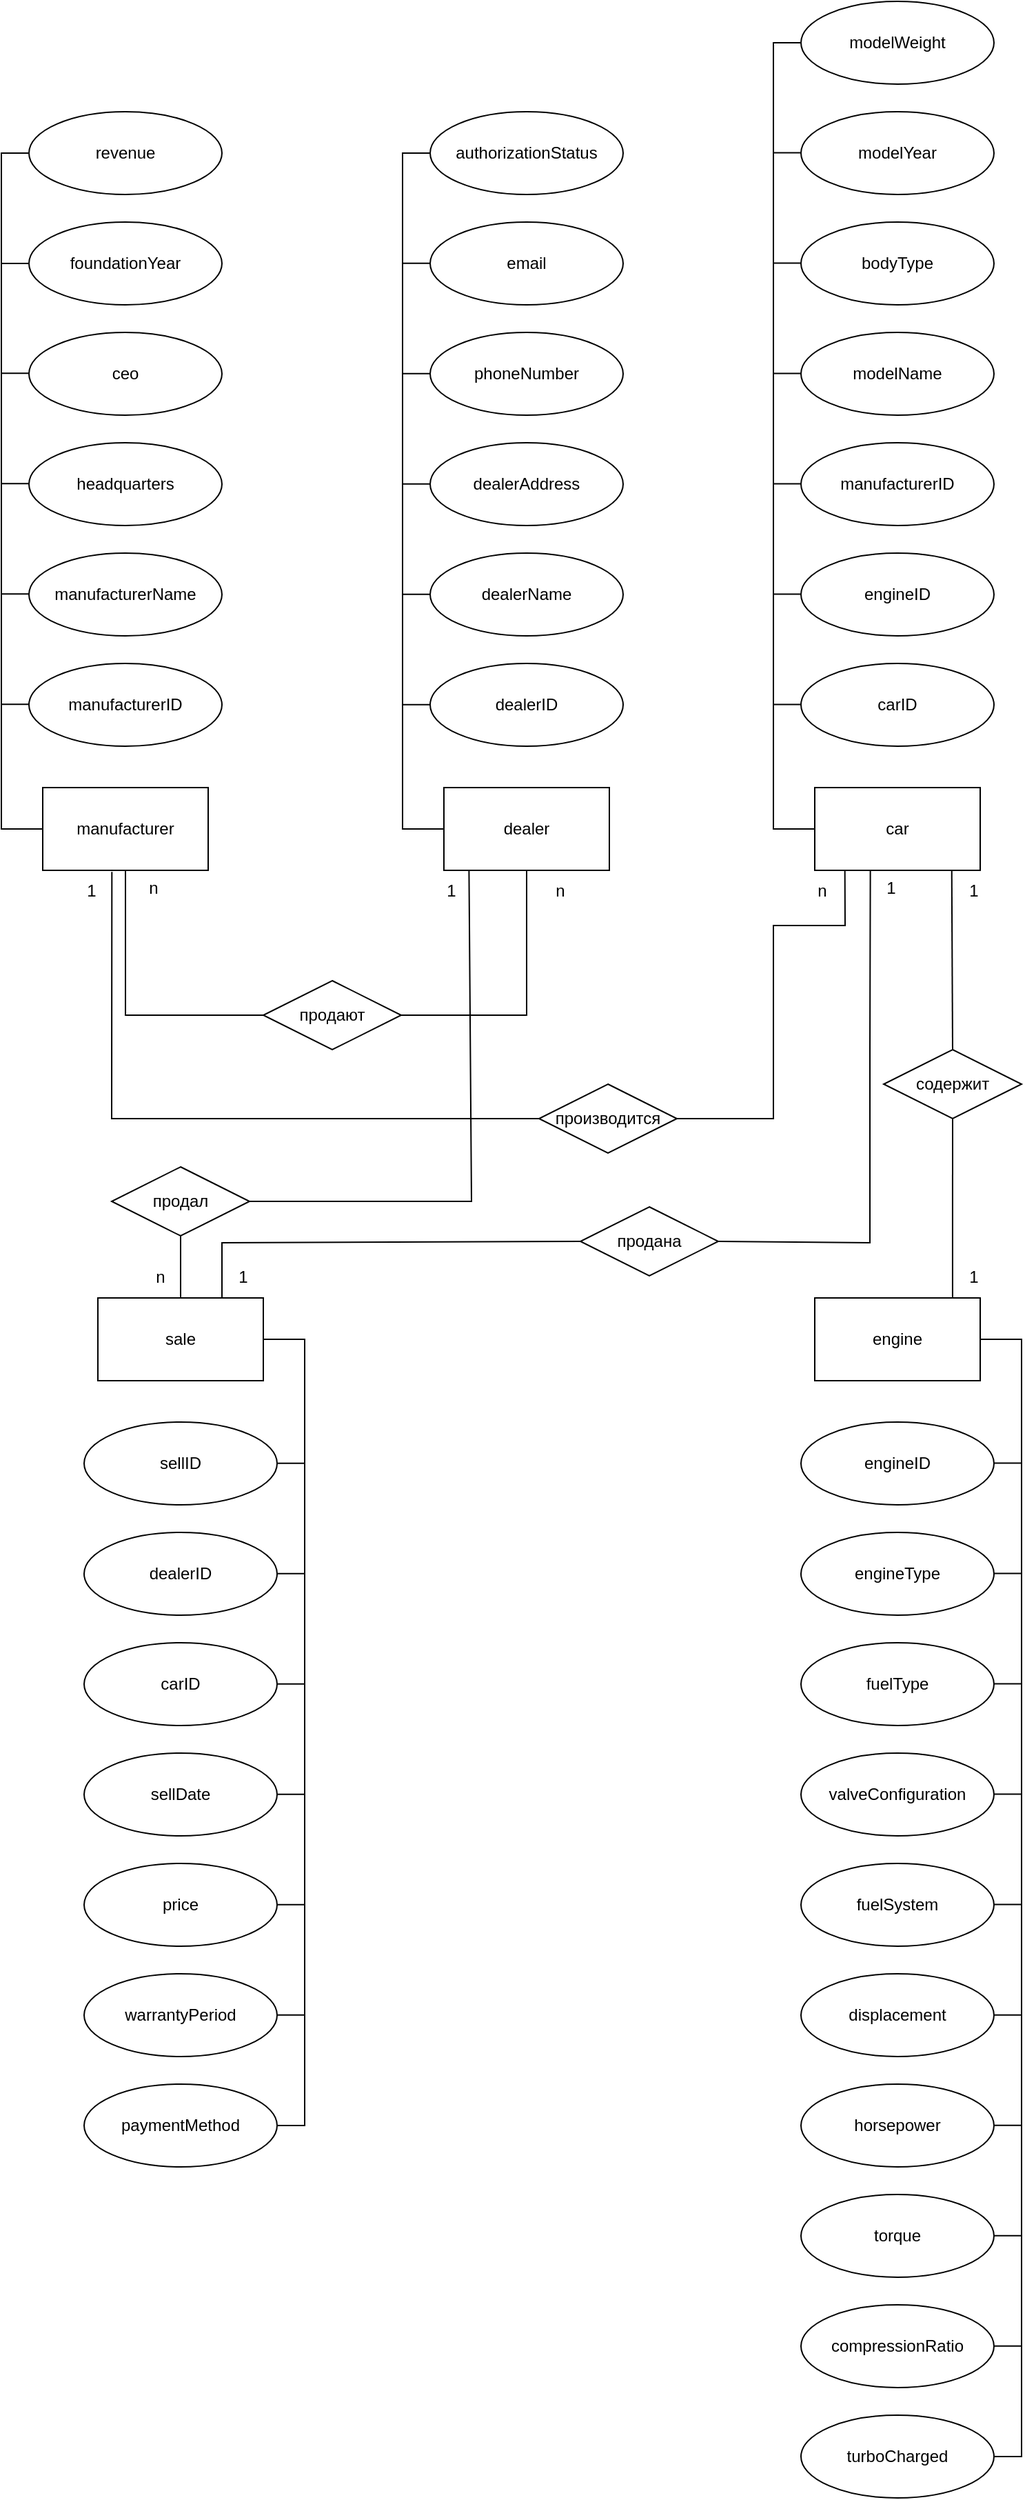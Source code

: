 <mxfile version="24.6.1" type="device">
  <diagram name="Page-1" id="-ddxSLfJFydqcR4QqtNK">
    <mxGraphModel dx="125" dy="66" grid="1" gridSize="10" guides="1" tooltips="1" connect="1" arrows="1" fold="1" page="1" pageScale="1" pageWidth="2339" pageHeight="3300" math="0" shadow="0">
      <root>
        <mxCell id="0" />
        <mxCell id="1" parent="0" />
        <mxCell id="xf1ckzkSj3EG8AAd2YMT-1" value="manufacturer" style="rounded=0;whiteSpace=wrap;html=1;" vertex="1" parent="1">
          <mxGeometry x="670" y="900" width="120" height="60" as="geometry" />
        </mxCell>
        <mxCell id="xf1ckzkSj3EG8AAd2YMT-2" value="dealer" style="rounded=0;whiteSpace=wrap;html=1;" vertex="1" parent="1">
          <mxGeometry x="961" y="900" width="120" height="60" as="geometry" />
        </mxCell>
        <mxCell id="xf1ckzkSj3EG8AAd2YMT-3" value="car" style="rounded=0;whiteSpace=wrap;html=1;" vertex="1" parent="1">
          <mxGeometry x="1230" y="900" width="120" height="60" as="geometry" />
        </mxCell>
        <mxCell id="xf1ckzkSj3EG8AAd2YMT-4" value="engine" style="rounded=0;whiteSpace=wrap;html=1;" vertex="1" parent="1">
          <mxGeometry x="1230" y="1270" width="120" height="60" as="geometry" />
        </mxCell>
        <mxCell id="xf1ckzkSj3EG8AAd2YMT-5" value="sale" style="rounded=0;whiteSpace=wrap;html=1;" vertex="1" parent="1">
          <mxGeometry x="710" y="1270" width="120" height="60" as="geometry" />
        </mxCell>
        <mxCell id="xf1ckzkSj3EG8AAd2YMT-7" value="manufacturerID" style="ellipse;whiteSpace=wrap;html=1;" vertex="1" parent="1">
          <mxGeometry x="660" y="810" width="140" height="60" as="geometry" />
        </mxCell>
        <mxCell id="xf1ckzkSj3EG8AAd2YMT-8" value="manufacturerName" style="ellipse;whiteSpace=wrap;html=1;" vertex="1" parent="1">
          <mxGeometry x="660" y="730" width="140" height="60" as="geometry" />
        </mxCell>
        <mxCell id="xf1ckzkSj3EG8AAd2YMT-9" value="headquarters" style="ellipse;whiteSpace=wrap;html=1;" vertex="1" parent="1">
          <mxGeometry x="660" y="650" width="140" height="60" as="geometry" />
        </mxCell>
        <mxCell id="xf1ckzkSj3EG8AAd2YMT-10" value="ceo" style="ellipse;whiteSpace=wrap;html=1;" vertex="1" parent="1">
          <mxGeometry x="660" y="570" width="140" height="60" as="geometry" />
        </mxCell>
        <mxCell id="xf1ckzkSj3EG8AAd2YMT-11" value="foundationYear" style="ellipse;whiteSpace=wrap;html=1;" vertex="1" parent="1">
          <mxGeometry x="660" y="490" width="140" height="60" as="geometry" />
        </mxCell>
        <mxCell id="xf1ckzkSj3EG8AAd2YMT-12" value="revenue" style="ellipse;whiteSpace=wrap;html=1;" vertex="1" parent="1">
          <mxGeometry x="660" y="410" width="140" height="60" as="geometry" />
        </mxCell>
        <mxCell id="xf1ckzkSj3EG8AAd2YMT-13" value="dealerID" style="ellipse;whiteSpace=wrap;html=1;" vertex="1" parent="1">
          <mxGeometry x="951" y="810" width="140" height="60" as="geometry" />
        </mxCell>
        <mxCell id="xf1ckzkSj3EG8AAd2YMT-14" value="dealerName" style="ellipse;whiteSpace=wrap;html=1;" vertex="1" parent="1">
          <mxGeometry x="951" y="730" width="140" height="60" as="geometry" />
        </mxCell>
        <mxCell id="xf1ckzkSj3EG8AAd2YMT-15" value="dealerAddress" style="ellipse;whiteSpace=wrap;html=1;" vertex="1" parent="1">
          <mxGeometry x="951" y="650" width="140" height="60" as="geometry" />
        </mxCell>
        <mxCell id="xf1ckzkSj3EG8AAd2YMT-16" value="phoneNumber" style="ellipse;whiteSpace=wrap;html=1;" vertex="1" parent="1">
          <mxGeometry x="951" y="570" width="140" height="60" as="geometry" />
        </mxCell>
        <mxCell id="xf1ckzkSj3EG8AAd2YMT-17" value="email" style="ellipse;whiteSpace=wrap;html=1;" vertex="1" parent="1">
          <mxGeometry x="951" y="490" width="140" height="60" as="geometry" />
        </mxCell>
        <mxCell id="xf1ckzkSj3EG8AAd2YMT-18" value="authorizationStatus" style="ellipse;whiteSpace=wrap;html=1;" vertex="1" parent="1">
          <mxGeometry x="951" y="410" width="140" height="60" as="geometry" />
        </mxCell>
        <mxCell id="xf1ckzkSj3EG8AAd2YMT-19" value="carID" style="ellipse;whiteSpace=wrap;html=1;" vertex="1" parent="1">
          <mxGeometry x="1220" y="810" width="140" height="60" as="geometry" />
        </mxCell>
        <mxCell id="xf1ckzkSj3EG8AAd2YMT-20" value="engineID" style="ellipse;whiteSpace=wrap;html=1;" vertex="1" parent="1">
          <mxGeometry x="1220" y="730" width="140" height="60" as="geometry" />
        </mxCell>
        <mxCell id="xf1ckzkSj3EG8AAd2YMT-21" value="manufacturerID" style="ellipse;whiteSpace=wrap;html=1;" vertex="1" parent="1">
          <mxGeometry x="1220" y="650" width="140" height="60" as="geometry" />
        </mxCell>
        <mxCell id="xf1ckzkSj3EG8AAd2YMT-22" value="modelName" style="ellipse;whiteSpace=wrap;html=1;" vertex="1" parent="1">
          <mxGeometry x="1220" y="570" width="140" height="60" as="geometry" />
        </mxCell>
        <mxCell id="xf1ckzkSj3EG8AAd2YMT-23" value="bodyType" style="ellipse;whiteSpace=wrap;html=1;" vertex="1" parent="1">
          <mxGeometry x="1220" y="490" width="140" height="60" as="geometry" />
        </mxCell>
        <mxCell id="xf1ckzkSj3EG8AAd2YMT-24" value="modelYear" style="ellipse;whiteSpace=wrap;html=1;" vertex="1" parent="1">
          <mxGeometry x="1220" y="410" width="140" height="60" as="geometry" />
        </mxCell>
        <mxCell id="xf1ckzkSj3EG8AAd2YMT-25" value="modelWeight" style="ellipse;whiteSpace=wrap;html=1;" vertex="1" parent="1">
          <mxGeometry x="1220" y="330" width="140" height="60" as="geometry" />
        </mxCell>
        <mxCell id="xf1ckzkSj3EG8AAd2YMT-26" value="engineID" style="ellipse;whiteSpace=wrap;html=1;" vertex="1" parent="1">
          <mxGeometry x="1220" y="1360" width="140" height="60" as="geometry" />
        </mxCell>
        <mxCell id="xf1ckzkSj3EG8AAd2YMT-27" value="engineType&lt;span style=&quot;color: rgba(0, 0, 0, 0); font-family: monospace; font-size: 0px; text-align: start; text-wrap: nowrap;&quot;&gt;%3CmxGraphModel%3E%3Croot%3E%3CmxCell%20id%3D%220%22%2F%3E%3CmxCell%20id%3D%221%22%20parent%3D%220%22%2F%3E%3CmxCell%20id%3D%222%22%20value%3D%22engineID%22%20style%3D%22ellipse%3BwhiteSpace%3Dwrap%3Bhtml%3D1%3B%22%20vertex%3D%221%22%20parent%3D%221%22%3E%3CmxGeometry%20x%3D%22420%22%20y%3D%22490%22%20width%3D%22140%22%20height%3D%2260%22%20as%3D%22geometry%22%2F%3E%3C%2FmxCell%3E%3C%2Froot%3E%3C%2FmxGraphModel%3E&lt;/span&gt;&lt;span style=&quot;color: rgba(0, 0, 0, 0); font-family: monospace; font-size: 0px; text-align: start; text-wrap: nowrap;&quot;&gt;%3CmxGraphModel%3E%3Croot%3E%3CmxCell%20id%3D%220%22%2F%3E%3CmxCell%20id%3D%221%22%20parent%3D%220%22%2F%3E%3CmxCell%20id%3D%222%22%20value%3D%22engineID%22%20style%3D%22ellipse%3BwhiteSpace%3Dwrap%3Bhtml%3D1%3B%22%20vertex%3D%221%22%20parent%3D%221%22%3E%3CmxGeometry%20x%3D%22420%22%20y%3D%22490%22%20width%3D%22140%22%20height%3D%2260%22%20as%3D%22geometry%22%2F%3E%3C%2FmxCell%3E%3C%2Froot%3E%3C%2FmxGraphModel%3E&lt;/span&gt;" style="ellipse;whiteSpace=wrap;html=1;" vertex="1" parent="1">
          <mxGeometry x="1220" y="1440" width="140" height="60" as="geometry" />
        </mxCell>
        <mxCell id="xf1ckzkSj3EG8AAd2YMT-28" value="fuelType" style="ellipse;whiteSpace=wrap;html=1;" vertex="1" parent="1">
          <mxGeometry x="1220" y="1520" width="140" height="60" as="geometry" />
        </mxCell>
        <mxCell id="xf1ckzkSj3EG8AAd2YMT-29" value="valveConfiguration" style="ellipse;whiteSpace=wrap;html=1;" vertex="1" parent="1">
          <mxGeometry x="1220" y="1600" width="140" height="60" as="geometry" />
        </mxCell>
        <mxCell id="xf1ckzkSj3EG8AAd2YMT-30" value="fuelSystem" style="ellipse;whiteSpace=wrap;html=1;" vertex="1" parent="1">
          <mxGeometry x="1220" y="1680" width="140" height="60" as="geometry" />
        </mxCell>
        <mxCell id="xf1ckzkSj3EG8AAd2YMT-31" value="displacement" style="ellipse;whiteSpace=wrap;html=1;" vertex="1" parent="1">
          <mxGeometry x="1220" y="1760" width="140" height="60" as="geometry" />
        </mxCell>
        <mxCell id="xf1ckzkSj3EG8AAd2YMT-32" value="horsepower" style="ellipse;whiteSpace=wrap;html=1;" vertex="1" parent="1">
          <mxGeometry x="1220" y="1840" width="140" height="60" as="geometry" />
        </mxCell>
        <mxCell id="xf1ckzkSj3EG8AAd2YMT-33" value="torque" style="ellipse;whiteSpace=wrap;html=1;" vertex="1" parent="1">
          <mxGeometry x="1220" y="1920" width="140" height="60" as="geometry" />
        </mxCell>
        <mxCell id="xf1ckzkSj3EG8AAd2YMT-34" value="compressionRatio" style="ellipse;whiteSpace=wrap;html=1;" vertex="1" parent="1">
          <mxGeometry x="1220" y="2000" width="140" height="60" as="geometry" />
        </mxCell>
        <mxCell id="xf1ckzkSj3EG8AAd2YMT-35" value="turboCharged" style="ellipse;whiteSpace=wrap;html=1;" vertex="1" parent="1">
          <mxGeometry x="1220" y="2080" width="140" height="60" as="geometry" />
        </mxCell>
        <mxCell id="xf1ckzkSj3EG8AAd2YMT-36" value="sellID" style="ellipse;whiteSpace=wrap;html=1;" vertex="1" parent="1">
          <mxGeometry x="700" y="1360" width="140" height="60" as="geometry" />
        </mxCell>
        <mxCell id="xf1ckzkSj3EG8AAd2YMT-37" value="dealerID" style="ellipse;whiteSpace=wrap;html=1;" vertex="1" parent="1">
          <mxGeometry x="700" y="1440" width="140" height="60" as="geometry" />
        </mxCell>
        <mxCell id="xf1ckzkSj3EG8AAd2YMT-38" value="carID" style="ellipse;whiteSpace=wrap;html=1;" vertex="1" parent="1">
          <mxGeometry x="700" y="1520" width="140" height="60" as="geometry" />
        </mxCell>
        <mxCell id="xf1ckzkSj3EG8AAd2YMT-39" value="sellDate" style="ellipse;whiteSpace=wrap;html=1;" vertex="1" parent="1">
          <mxGeometry x="700" y="1600" width="140" height="60" as="geometry" />
        </mxCell>
        <mxCell id="xf1ckzkSj3EG8AAd2YMT-40" value="price" style="ellipse;whiteSpace=wrap;html=1;" vertex="1" parent="1">
          <mxGeometry x="700" y="1680" width="140" height="60" as="geometry" />
        </mxCell>
        <mxCell id="xf1ckzkSj3EG8AAd2YMT-41" value="warrantyPeriod" style="ellipse;whiteSpace=wrap;html=1;" vertex="1" parent="1">
          <mxGeometry x="700" y="1760" width="140" height="60" as="geometry" />
        </mxCell>
        <mxCell id="xf1ckzkSj3EG8AAd2YMT-42" value="paymentMethod" style="ellipse;whiteSpace=wrap;html=1;" vertex="1" parent="1">
          <mxGeometry x="700" y="1840" width="140" height="60" as="geometry" />
        </mxCell>
        <mxCell id="xf1ckzkSj3EG8AAd2YMT-52" value="" style="endArrow=none;html=1;rounded=0;entryX=0;entryY=0.5;entryDx=0;entryDy=0;exitX=0;exitY=0.5;exitDx=0;exitDy=0;" edge="1" parent="1" source="xf1ckzkSj3EG8AAd2YMT-1" target="xf1ckzkSj3EG8AAd2YMT-12">
          <mxGeometry width="50" height="50" relative="1" as="geometry">
            <mxPoint x="640" y="930" as="sourcePoint" />
            <mxPoint x="640" y="520" as="targetPoint" />
            <Array as="points">
              <mxPoint x="640" y="930" />
              <mxPoint x="640" y="440" />
            </Array>
          </mxGeometry>
        </mxCell>
        <mxCell id="xf1ckzkSj3EG8AAd2YMT-53" value="" style="endArrow=none;html=1;rounded=0;entryX=0;entryY=0.5;entryDx=0;entryDy=0;" edge="1" parent="1" target="xf1ckzkSj3EG8AAd2YMT-11">
          <mxGeometry width="50" height="50" relative="1" as="geometry">
            <mxPoint x="640" y="520" as="sourcePoint" />
            <mxPoint x="570" y="520" as="targetPoint" />
          </mxGeometry>
        </mxCell>
        <mxCell id="xf1ckzkSj3EG8AAd2YMT-54" value="" style="endArrow=none;html=1;rounded=0;entryX=0;entryY=0.5;entryDx=0;entryDy=0;" edge="1" parent="1">
          <mxGeometry width="50" height="50" relative="1" as="geometry">
            <mxPoint x="640" y="599.64" as="sourcePoint" />
            <mxPoint x="660" y="599.64" as="targetPoint" />
          </mxGeometry>
        </mxCell>
        <mxCell id="xf1ckzkSj3EG8AAd2YMT-55" value="" style="endArrow=none;html=1;rounded=0;entryX=0;entryY=0.5;entryDx=0;entryDy=0;" edge="1" parent="1">
          <mxGeometry width="50" height="50" relative="1" as="geometry">
            <mxPoint x="640" y="679.64" as="sourcePoint" />
            <mxPoint x="660" y="679.64" as="targetPoint" />
          </mxGeometry>
        </mxCell>
        <mxCell id="xf1ckzkSj3EG8AAd2YMT-56" value="" style="endArrow=none;html=1;rounded=0;entryX=0;entryY=0.5;entryDx=0;entryDy=0;" edge="1" parent="1">
          <mxGeometry width="50" height="50" relative="1" as="geometry">
            <mxPoint x="640" y="759.64" as="sourcePoint" />
            <mxPoint x="660" y="759.64" as="targetPoint" />
          </mxGeometry>
        </mxCell>
        <mxCell id="xf1ckzkSj3EG8AAd2YMT-57" value="" style="endArrow=none;html=1;rounded=0;entryX=0;entryY=0.5;entryDx=0;entryDy=0;" edge="1" parent="1">
          <mxGeometry width="50" height="50" relative="1" as="geometry">
            <mxPoint x="640" y="839.64" as="sourcePoint" />
            <mxPoint x="660" y="839.64" as="targetPoint" />
          </mxGeometry>
        </mxCell>
        <mxCell id="xf1ckzkSj3EG8AAd2YMT-58" value="" style="endArrow=none;html=1;rounded=0;entryX=0;entryY=0.5;entryDx=0;entryDy=0;exitX=0;exitY=0.5;exitDx=0;exitDy=0;" edge="1" parent="1">
          <mxGeometry width="50" height="50" relative="1" as="geometry">
            <mxPoint x="961" y="930" as="sourcePoint" />
            <mxPoint x="951" y="440" as="targetPoint" />
            <Array as="points">
              <mxPoint x="931" y="930" />
              <mxPoint x="931" y="440" />
            </Array>
          </mxGeometry>
        </mxCell>
        <mxCell id="xf1ckzkSj3EG8AAd2YMT-64" value="" style="endArrow=none;html=1;rounded=0;entryX=0;entryY=0.5;entryDx=0;entryDy=0;" edge="1" parent="1">
          <mxGeometry width="50" height="50" relative="1" as="geometry">
            <mxPoint x="931" y="519.83" as="sourcePoint" />
            <mxPoint x="951" y="519.83" as="targetPoint" />
          </mxGeometry>
        </mxCell>
        <mxCell id="xf1ckzkSj3EG8AAd2YMT-65" value="" style="endArrow=none;html=1;rounded=0;entryX=0;entryY=0.5;entryDx=0;entryDy=0;" edge="1" parent="1">
          <mxGeometry width="50" height="50" relative="1" as="geometry">
            <mxPoint x="931" y="599.83" as="sourcePoint" />
            <mxPoint x="951" y="599.83" as="targetPoint" />
          </mxGeometry>
        </mxCell>
        <mxCell id="xf1ckzkSj3EG8AAd2YMT-66" value="" style="endArrow=none;html=1;rounded=0;entryX=0;entryY=0.5;entryDx=0;entryDy=0;" edge="1" parent="1">
          <mxGeometry width="50" height="50" relative="1" as="geometry">
            <mxPoint x="931" y="679.83" as="sourcePoint" />
            <mxPoint x="951" y="679.83" as="targetPoint" />
          </mxGeometry>
        </mxCell>
        <mxCell id="xf1ckzkSj3EG8AAd2YMT-67" value="" style="endArrow=none;html=1;rounded=0;entryX=0;entryY=0.5;entryDx=0;entryDy=0;" edge="1" parent="1">
          <mxGeometry width="50" height="50" relative="1" as="geometry">
            <mxPoint x="931" y="759.83" as="sourcePoint" />
            <mxPoint x="951" y="759.83" as="targetPoint" />
          </mxGeometry>
        </mxCell>
        <mxCell id="xf1ckzkSj3EG8AAd2YMT-68" value="" style="endArrow=none;html=1;rounded=0;entryX=0;entryY=0.5;entryDx=0;entryDy=0;" edge="1" parent="1">
          <mxGeometry width="50" height="50" relative="1" as="geometry">
            <mxPoint x="931" y="839.83" as="sourcePoint" />
            <mxPoint x="951" y="839.83" as="targetPoint" />
          </mxGeometry>
        </mxCell>
        <mxCell id="xf1ckzkSj3EG8AAd2YMT-69" value="" style="endArrow=none;html=1;rounded=0;entryX=0;entryY=0.5;entryDx=0;entryDy=0;exitX=0;exitY=0.5;exitDx=0;exitDy=0;" edge="1" parent="1" target="xf1ckzkSj3EG8AAd2YMT-25">
          <mxGeometry width="50" height="50" relative="1" as="geometry">
            <mxPoint x="1230" y="930" as="sourcePoint" />
            <mxPoint x="1220" y="440" as="targetPoint" />
            <Array as="points">
              <mxPoint x="1200" y="930" />
              <mxPoint x="1200" y="360" />
            </Array>
          </mxGeometry>
        </mxCell>
        <mxCell id="xf1ckzkSj3EG8AAd2YMT-70" value="" style="endArrow=none;html=1;rounded=0;entryX=0;entryY=0.5;entryDx=0;entryDy=0;" edge="1" parent="1">
          <mxGeometry width="50" height="50" relative="1" as="geometry">
            <mxPoint x="1200" y="519.8" as="sourcePoint" />
            <mxPoint x="1220" y="519.8" as="targetPoint" />
          </mxGeometry>
        </mxCell>
        <mxCell id="xf1ckzkSj3EG8AAd2YMT-71" value="" style="endArrow=none;html=1;rounded=0;entryX=0;entryY=0.5;entryDx=0;entryDy=0;" edge="1" parent="1">
          <mxGeometry width="50" height="50" relative="1" as="geometry">
            <mxPoint x="1200" y="439.8" as="sourcePoint" />
            <mxPoint x="1220" y="439.8" as="targetPoint" />
          </mxGeometry>
        </mxCell>
        <mxCell id="xf1ckzkSj3EG8AAd2YMT-72" value="" style="endArrow=none;html=1;rounded=0;entryX=0;entryY=0.5;entryDx=0;entryDy=0;" edge="1" parent="1">
          <mxGeometry width="50" height="50" relative="1" as="geometry">
            <mxPoint x="1200" y="599.8" as="sourcePoint" />
            <mxPoint x="1220" y="599.8" as="targetPoint" />
          </mxGeometry>
        </mxCell>
        <mxCell id="xf1ckzkSj3EG8AAd2YMT-73" value="" style="endArrow=none;html=1;rounded=0;entryX=0;entryY=0.5;entryDx=0;entryDy=0;" edge="1" parent="1">
          <mxGeometry width="50" height="50" relative="1" as="geometry">
            <mxPoint x="1200" y="679.8" as="sourcePoint" />
            <mxPoint x="1220" y="679.8" as="targetPoint" />
          </mxGeometry>
        </mxCell>
        <mxCell id="xf1ckzkSj3EG8AAd2YMT-74" value="" style="endArrow=none;html=1;rounded=0;entryX=0;entryY=0.5;entryDx=0;entryDy=0;" edge="1" parent="1">
          <mxGeometry width="50" height="50" relative="1" as="geometry">
            <mxPoint x="1200" y="759.8" as="sourcePoint" />
            <mxPoint x="1220" y="759.8" as="targetPoint" />
          </mxGeometry>
        </mxCell>
        <mxCell id="xf1ckzkSj3EG8AAd2YMT-75" value="" style="endArrow=none;html=1;rounded=0;entryX=0;entryY=0.5;entryDx=0;entryDy=0;" edge="1" parent="1">
          <mxGeometry width="50" height="50" relative="1" as="geometry">
            <mxPoint x="1200" y="839.8" as="sourcePoint" />
            <mxPoint x="1220" y="839.8" as="targetPoint" />
          </mxGeometry>
        </mxCell>
        <mxCell id="xf1ckzkSj3EG8AAd2YMT-76" value="" style="endArrow=none;html=1;rounded=0;exitX=1;exitY=0.5;exitDx=0;exitDy=0;" edge="1" parent="1" source="xf1ckzkSj3EG8AAd2YMT-35">
          <mxGeometry width="50" height="50" relative="1" as="geometry">
            <mxPoint x="1360" y="1790" as="sourcePoint" />
            <mxPoint x="1350" y="1300" as="targetPoint" />
            <Array as="points">
              <mxPoint x="1380" y="2110" />
              <mxPoint x="1380" y="1300" />
            </Array>
          </mxGeometry>
        </mxCell>
        <mxCell id="xf1ckzkSj3EG8AAd2YMT-77" value="" style="endArrow=none;html=1;rounded=0;entryX=0;entryY=0.5;entryDx=0;entryDy=0;" edge="1" parent="1">
          <mxGeometry width="50" height="50" relative="1" as="geometry">
            <mxPoint x="1360" y="1389.8" as="sourcePoint" />
            <mxPoint x="1380" y="1389.8" as="targetPoint" />
          </mxGeometry>
        </mxCell>
        <mxCell id="xf1ckzkSj3EG8AAd2YMT-78" value="" style="endArrow=none;html=1;rounded=0;entryX=0;entryY=0.5;entryDx=0;entryDy=0;" edge="1" parent="1">
          <mxGeometry width="50" height="50" relative="1" as="geometry">
            <mxPoint x="1360" y="1469.8" as="sourcePoint" />
            <mxPoint x="1380" y="1469.8" as="targetPoint" />
          </mxGeometry>
        </mxCell>
        <mxCell id="xf1ckzkSj3EG8AAd2YMT-79" value="" style="endArrow=none;html=1;rounded=0;entryX=0;entryY=0.5;entryDx=0;entryDy=0;" edge="1" parent="1">
          <mxGeometry width="50" height="50" relative="1" as="geometry">
            <mxPoint x="1360" y="1549.8" as="sourcePoint" />
            <mxPoint x="1380" y="1549.8" as="targetPoint" />
          </mxGeometry>
        </mxCell>
        <mxCell id="xf1ckzkSj3EG8AAd2YMT-80" value="" style="endArrow=none;html=1;rounded=0;entryX=0;entryY=0.5;entryDx=0;entryDy=0;" edge="1" parent="1">
          <mxGeometry width="50" height="50" relative="1" as="geometry">
            <mxPoint x="1360" y="1629.8" as="sourcePoint" />
            <mxPoint x="1380" y="1629.8" as="targetPoint" />
          </mxGeometry>
        </mxCell>
        <mxCell id="xf1ckzkSj3EG8AAd2YMT-81" value="" style="endArrow=none;html=1;rounded=0;entryX=0;entryY=0.5;entryDx=0;entryDy=0;" edge="1" parent="1">
          <mxGeometry width="50" height="50" relative="1" as="geometry">
            <mxPoint x="1360" y="1709.8" as="sourcePoint" />
            <mxPoint x="1380" y="1709.8" as="targetPoint" />
          </mxGeometry>
        </mxCell>
        <mxCell id="xf1ckzkSj3EG8AAd2YMT-82" value="" style="endArrow=none;html=1;rounded=0;entryX=0;entryY=0.5;entryDx=0;entryDy=0;" edge="1" parent="1">
          <mxGeometry width="50" height="50" relative="1" as="geometry">
            <mxPoint x="1360" y="1789.83" as="sourcePoint" />
            <mxPoint x="1380" y="1789.83" as="targetPoint" />
          </mxGeometry>
        </mxCell>
        <mxCell id="xf1ckzkSj3EG8AAd2YMT-83" value="" style="endArrow=none;html=1;rounded=0;entryX=0;entryY=0.5;entryDx=0;entryDy=0;" edge="1" parent="1">
          <mxGeometry width="50" height="50" relative="1" as="geometry">
            <mxPoint x="1360" y="1869.83" as="sourcePoint" />
            <mxPoint x="1380" y="1869.83" as="targetPoint" />
          </mxGeometry>
        </mxCell>
        <mxCell id="xf1ckzkSj3EG8AAd2YMT-84" value="" style="endArrow=none;html=1;rounded=0;entryX=0;entryY=0.5;entryDx=0;entryDy=0;" edge="1" parent="1">
          <mxGeometry width="50" height="50" relative="1" as="geometry">
            <mxPoint x="1360" y="1949.83" as="sourcePoint" />
            <mxPoint x="1380" y="1949.83" as="targetPoint" />
          </mxGeometry>
        </mxCell>
        <mxCell id="xf1ckzkSj3EG8AAd2YMT-85" value="" style="endArrow=none;html=1;rounded=0;entryX=0;entryY=0.5;entryDx=0;entryDy=0;" edge="1" parent="1">
          <mxGeometry width="50" height="50" relative="1" as="geometry">
            <mxPoint x="1360" y="2029.83" as="sourcePoint" />
            <mxPoint x="1380" y="2029.83" as="targetPoint" />
          </mxGeometry>
        </mxCell>
        <mxCell id="xf1ckzkSj3EG8AAd2YMT-87" value="" style="endArrow=none;html=1;rounded=0;exitX=1;exitY=0.5;exitDx=0;exitDy=0;" edge="1" parent="1" source="xf1ckzkSj3EG8AAd2YMT-42">
          <mxGeometry width="50" height="50" relative="1" as="geometry">
            <mxPoint x="840" y="2110" as="sourcePoint" />
            <mxPoint x="830" y="1300" as="targetPoint" />
            <Array as="points">
              <mxPoint x="860" y="1870" />
              <mxPoint x="860" y="1300" />
            </Array>
          </mxGeometry>
        </mxCell>
        <mxCell id="xf1ckzkSj3EG8AAd2YMT-88" value="" style="endArrow=none;html=1;rounded=0;entryX=0;entryY=0.5;entryDx=0;entryDy=0;" edge="1" parent="1">
          <mxGeometry width="50" height="50" relative="1" as="geometry">
            <mxPoint x="840" y="1789.83" as="sourcePoint" />
            <mxPoint x="860" y="1789.83" as="targetPoint" />
          </mxGeometry>
        </mxCell>
        <mxCell id="xf1ckzkSj3EG8AAd2YMT-89" value="" style="endArrow=none;html=1;rounded=0;entryX=0;entryY=0.5;entryDx=0;entryDy=0;" edge="1" parent="1">
          <mxGeometry width="50" height="50" relative="1" as="geometry">
            <mxPoint x="840" y="1709.83" as="sourcePoint" />
            <mxPoint x="860" y="1709.83" as="targetPoint" />
          </mxGeometry>
        </mxCell>
        <mxCell id="xf1ckzkSj3EG8AAd2YMT-90" value="" style="endArrow=none;html=1;rounded=0;entryX=0;entryY=0.5;entryDx=0;entryDy=0;" edge="1" parent="1">
          <mxGeometry width="50" height="50" relative="1" as="geometry">
            <mxPoint x="840" y="1629.83" as="sourcePoint" />
            <mxPoint x="860" y="1629.83" as="targetPoint" />
          </mxGeometry>
        </mxCell>
        <mxCell id="xf1ckzkSj3EG8AAd2YMT-91" value="" style="endArrow=none;html=1;rounded=0;entryX=0;entryY=0.5;entryDx=0;entryDy=0;" edge="1" parent="1">
          <mxGeometry width="50" height="50" relative="1" as="geometry">
            <mxPoint x="840" y="1549.83" as="sourcePoint" />
            <mxPoint x="860" y="1549.83" as="targetPoint" />
          </mxGeometry>
        </mxCell>
        <mxCell id="xf1ckzkSj3EG8AAd2YMT-92" value="" style="endArrow=none;html=1;rounded=0;entryX=0;entryY=0.5;entryDx=0;entryDy=0;" edge="1" parent="1">
          <mxGeometry width="50" height="50" relative="1" as="geometry">
            <mxPoint x="840" y="1469.83" as="sourcePoint" />
            <mxPoint x="860" y="1469.83" as="targetPoint" />
          </mxGeometry>
        </mxCell>
        <mxCell id="xf1ckzkSj3EG8AAd2YMT-94" value="" style="endArrow=none;html=1;rounded=0;entryX=0;entryY=0.5;entryDx=0;entryDy=0;" edge="1" parent="1">
          <mxGeometry width="50" height="50" relative="1" as="geometry">
            <mxPoint x="840" y="1389.83" as="sourcePoint" />
            <mxPoint x="860" y="1389.83" as="targetPoint" />
          </mxGeometry>
        </mxCell>
        <mxCell id="xf1ckzkSj3EG8AAd2YMT-104" value="продают" style="rhombus;whiteSpace=wrap;html=1;" vertex="1" parent="1">
          <mxGeometry x="830" y="1040" width="100" height="50" as="geometry" />
        </mxCell>
        <mxCell id="xf1ckzkSj3EG8AAd2YMT-110" value="" style="endArrow=none;html=1;rounded=0;exitX=0.5;exitY=1;exitDx=0;exitDy=0;entryX=0;entryY=0.5;entryDx=0;entryDy=0;" edge="1" parent="1" source="xf1ckzkSj3EG8AAd2YMT-1" target="xf1ckzkSj3EG8AAd2YMT-104">
          <mxGeometry width="50" height="50" relative="1" as="geometry">
            <mxPoint x="740" y="1060" as="sourcePoint" />
            <mxPoint x="790" y="1010" as="targetPoint" />
            <Array as="points">
              <mxPoint x="730" y="1065" />
            </Array>
          </mxGeometry>
        </mxCell>
        <mxCell id="xf1ckzkSj3EG8AAd2YMT-111" value="" style="endArrow=none;html=1;rounded=0;exitX=1;exitY=0.5;exitDx=0;exitDy=0;entryX=0.5;entryY=1;entryDx=0;entryDy=0;" edge="1" parent="1" source="xf1ckzkSj3EG8AAd2YMT-104" target="xf1ckzkSj3EG8AAd2YMT-2">
          <mxGeometry width="50" height="50" relative="1" as="geometry">
            <mxPoint x="940" y="1070" as="sourcePoint" />
            <mxPoint x="990" y="1020" as="targetPoint" />
            <Array as="points">
              <mxPoint x="1021" y="1065" />
            </Array>
          </mxGeometry>
        </mxCell>
        <mxCell id="xf1ckzkSj3EG8AAd2YMT-112" value="n" style="text;html=1;align=center;verticalAlign=middle;resizable=0;points=[];autosize=1;strokeColor=none;fillColor=none;" vertex="1" parent="1">
          <mxGeometry x="735" y="958" width="30" height="30" as="geometry" />
        </mxCell>
        <mxCell id="xf1ckzkSj3EG8AAd2YMT-113" value="n" style="text;html=1;align=center;verticalAlign=middle;resizable=0;points=[];autosize=1;strokeColor=none;fillColor=none;" vertex="1" parent="1">
          <mxGeometry x="1030" y="960" width="30" height="30" as="geometry" />
        </mxCell>
        <mxCell id="xf1ckzkSj3EG8AAd2YMT-115" value="содержит" style="rhombus;whiteSpace=wrap;html=1;" vertex="1" parent="1">
          <mxGeometry x="1280" y="1090" width="100" height="50" as="geometry" />
        </mxCell>
        <mxCell id="xf1ckzkSj3EG8AAd2YMT-117" value="производится" style="rhombus;whiteSpace=wrap;html=1;" vertex="1" parent="1">
          <mxGeometry x="1030" y="1115" width="100" height="50" as="geometry" />
        </mxCell>
        <mxCell id="xf1ckzkSj3EG8AAd2YMT-118" value="" style="endArrow=none;html=1;rounded=0;exitX=0.5;exitY=0;exitDx=0;exitDy=0;entryX=0.828;entryY=0.996;entryDx=0;entryDy=0;entryPerimeter=0;" edge="1" parent="1" source="xf1ckzkSj3EG8AAd2YMT-115" target="xf1ckzkSj3EG8AAd2YMT-3">
          <mxGeometry width="50" height="50" relative="1" as="geometry">
            <mxPoint x="1320" y="1070" as="sourcePoint" />
            <mxPoint x="1328" y="961" as="targetPoint" />
          </mxGeometry>
        </mxCell>
        <mxCell id="xf1ckzkSj3EG8AAd2YMT-119" value="" style="endArrow=none;html=1;rounded=0;entryX=0.5;entryY=1;entryDx=0;entryDy=0;exitX=0.833;exitY=0;exitDx=0;exitDy=0;exitPerimeter=0;" edge="1" parent="1" source="xf1ckzkSj3EG8AAd2YMT-4" target="xf1ckzkSj3EG8AAd2YMT-115">
          <mxGeometry width="50" height="50" relative="1" as="geometry">
            <mxPoint x="1240" y="1250" as="sourcePoint" />
            <mxPoint x="1290" y="1200" as="targetPoint" />
          </mxGeometry>
        </mxCell>
        <mxCell id="xf1ckzkSj3EG8AAd2YMT-120" value="1" style="text;html=1;align=center;verticalAlign=middle;resizable=0;points=[];autosize=1;strokeColor=none;fillColor=none;" vertex="1" parent="1">
          <mxGeometry x="1270" y="958" width="30" height="30" as="geometry" />
        </mxCell>
        <mxCell id="xf1ckzkSj3EG8AAd2YMT-121" value="1" style="text;html=1;align=center;verticalAlign=middle;resizable=0;points=[];autosize=1;strokeColor=none;fillColor=none;" vertex="1" parent="1">
          <mxGeometry x="1330" y="1240" width="30" height="30" as="geometry" />
        </mxCell>
        <mxCell id="xf1ckzkSj3EG8AAd2YMT-122" value="" style="endArrow=none;html=1;rounded=0;entryX=0.182;entryY=1;entryDx=0;entryDy=0;entryPerimeter=0;exitX=1;exitY=0.5;exitDx=0;exitDy=0;" edge="1" parent="1" source="xf1ckzkSj3EG8AAd2YMT-117" target="xf1ckzkSj3EG8AAd2YMT-3">
          <mxGeometry width="50" height="50" relative="1" as="geometry">
            <mxPoint x="1180" y="1200" as="sourcePoint" />
            <mxPoint x="1100" y="1060" as="targetPoint" />
            <Array as="points">
              <mxPoint x="1200" y="1140" />
              <mxPoint x="1200" y="1000" />
              <mxPoint x="1252" y="1000" />
            </Array>
          </mxGeometry>
        </mxCell>
        <mxCell id="xf1ckzkSj3EG8AAd2YMT-123" value="" style="endArrow=none;html=1;rounded=0;exitX=0.418;exitY=1.018;exitDx=0;exitDy=0;entryX=0;entryY=0.5;entryDx=0;entryDy=0;exitPerimeter=0;" edge="1" parent="1" source="xf1ckzkSj3EG8AAd2YMT-1" target="xf1ckzkSj3EG8AAd2YMT-117">
          <mxGeometry width="50" height="50" relative="1" as="geometry">
            <mxPoint x="760" y="1210" as="sourcePoint" />
            <mxPoint x="810" y="1160" as="targetPoint" />
            <Array as="points">
              <mxPoint x="720" y="1140" />
            </Array>
          </mxGeometry>
        </mxCell>
        <mxCell id="xf1ckzkSj3EG8AAd2YMT-124" value="продана" style="rhombus;whiteSpace=wrap;html=1;" vertex="1" parent="1">
          <mxGeometry x="1060" y="1204" width="100" height="50" as="geometry" />
        </mxCell>
        <mxCell id="xf1ckzkSj3EG8AAd2YMT-125" value="продал" style="rhombus;whiteSpace=wrap;html=1;" vertex="1" parent="1">
          <mxGeometry x="720" y="1175" width="100" height="50" as="geometry" />
        </mxCell>
        <mxCell id="xf1ckzkSj3EG8AAd2YMT-128" value="" style="endArrow=none;html=1;rounded=0;entryX=0.5;entryY=1;entryDx=0;entryDy=0;exitX=0.5;exitY=0;exitDx=0;exitDy=0;" edge="1" parent="1" source="xf1ckzkSj3EG8AAd2YMT-5" target="xf1ckzkSj3EG8AAd2YMT-125">
          <mxGeometry width="50" height="50" relative="1" as="geometry">
            <mxPoint x="800" y="1270" as="sourcePoint" />
            <mxPoint x="850" y="1220" as="targetPoint" />
          </mxGeometry>
        </mxCell>
        <mxCell id="xf1ckzkSj3EG8AAd2YMT-129" value="" style="endArrow=none;html=1;rounded=0;entryX=0.94;entryY=0.015;entryDx=0;entryDy=0;entryPerimeter=0;exitX=1;exitY=0.5;exitDx=0;exitDy=0;" edge="1" parent="1" source="xf1ckzkSj3EG8AAd2YMT-125" target="xf1ckzkSj3EG8AAd2YMT-138">
          <mxGeometry width="50" height="50" relative="1" as="geometry">
            <mxPoint x="980" y="1180" as="sourcePoint" />
            <mxPoint x="1030" y="1130" as="targetPoint" />
            <Array as="points">
              <mxPoint x="981" y="1200" />
            </Array>
          </mxGeometry>
        </mxCell>
        <mxCell id="xf1ckzkSj3EG8AAd2YMT-130" value="" style="endArrow=none;html=1;rounded=0;exitX=0.75;exitY=0;exitDx=0;exitDy=0;entryX=0;entryY=0.5;entryDx=0;entryDy=0;" edge="1" parent="1" source="xf1ckzkSj3EG8AAd2YMT-5" target="xf1ckzkSj3EG8AAd2YMT-124">
          <mxGeometry width="50" height="50" relative="1" as="geometry">
            <mxPoint x="960" y="1310" as="sourcePoint" />
            <mxPoint x="1010" y="1260" as="targetPoint" />
            <Array as="points">
              <mxPoint x="800" y="1230" />
            </Array>
          </mxGeometry>
        </mxCell>
        <mxCell id="xf1ckzkSj3EG8AAd2YMT-131" value="" style="endArrow=none;html=1;rounded=0;exitX=1;exitY=0.5;exitDx=0;exitDy=0;entryX=0.336;entryY=0.996;entryDx=0;entryDy=0;entryPerimeter=0;" edge="1" parent="1" source="xf1ckzkSj3EG8AAd2YMT-124" target="xf1ckzkSj3EG8AAd2YMT-3">
          <mxGeometry width="50" height="50" relative="1" as="geometry">
            <mxPoint x="1190" y="1250" as="sourcePoint" />
            <mxPoint x="1240" y="1200" as="targetPoint" />
            <Array as="points">
              <mxPoint x="1270" y="1230" />
              <mxPoint x="1270" y="1090" />
            </Array>
          </mxGeometry>
        </mxCell>
        <mxCell id="xf1ckzkSj3EG8AAd2YMT-133" value="1" style="text;html=1;align=center;verticalAlign=middle;resizable=0;points=[];autosize=1;strokeColor=none;fillColor=none;" vertex="1" parent="1">
          <mxGeometry x="690" y="960" width="30" height="30" as="geometry" />
        </mxCell>
        <mxCell id="xf1ckzkSj3EG8AAd2YMT-134" value="n" style="text;html=1;align=center;verticalAlign=middle;resizable=0;points=[];autosize=1;strokeColor=none;fillColor=none;" vertex="1" parent="1">
          <mxGeometry x="1220" y="960" width="30" height="30" as="geometry" />
        </mxCell>
        <mxCell id="xf1ckzkSj3EG8AAd2YMT-135" value="1" style="text;html=1;align=center;verticalAlign=middle;resizable=0;points=[];autosize=1;strokeColor=none;fillColor=none;" vertex="1" parent="1">
          <mxGeometry x="800" y="1240" width="30" height="30" as="geometry" />
        </mxCell>
        <mxCell id="xf1ckzkSj3EG8AAd2YMT-136" value="1" style="text;html=1;align=center;verticalAlign=middle;resizable=0;points=[];autosize=1;strokeColor=none;fillColor=none;" vertex="1" parent="1">
          <mxGeometry x="1330" y="960" width="30" height="30" as="geometry" />
        </mxCell>
        <mxCell id="xf1ckzkSj3EG8AAd2YMT-137" value="n" style="text;html=1;align=center;verticalAlign=middle;resizable=0;points=[];autosize=1;strokeColor=none;fillColor=none;" vertex="1" parent="1">
          <mxGeometry x="740" y="1240" width="30" height="30" as="geometry" />
        </mxCell>
        <mxCell id="xf1ckzkSj3EG8AAd2YMT-138" value="1" style="text;html=1;align=center;verticalAlign=middle;resizable=0;points=[];autosize=1;strokeColor=none;fillColor=none;" vertex="1" parent="1">
          <mxGeometry x="951" y="960" width="30" height="30" as="geometry" />
        </mxCell>
      </root>
    </mxGraphModel>
  </diagram>
</mxfile>
